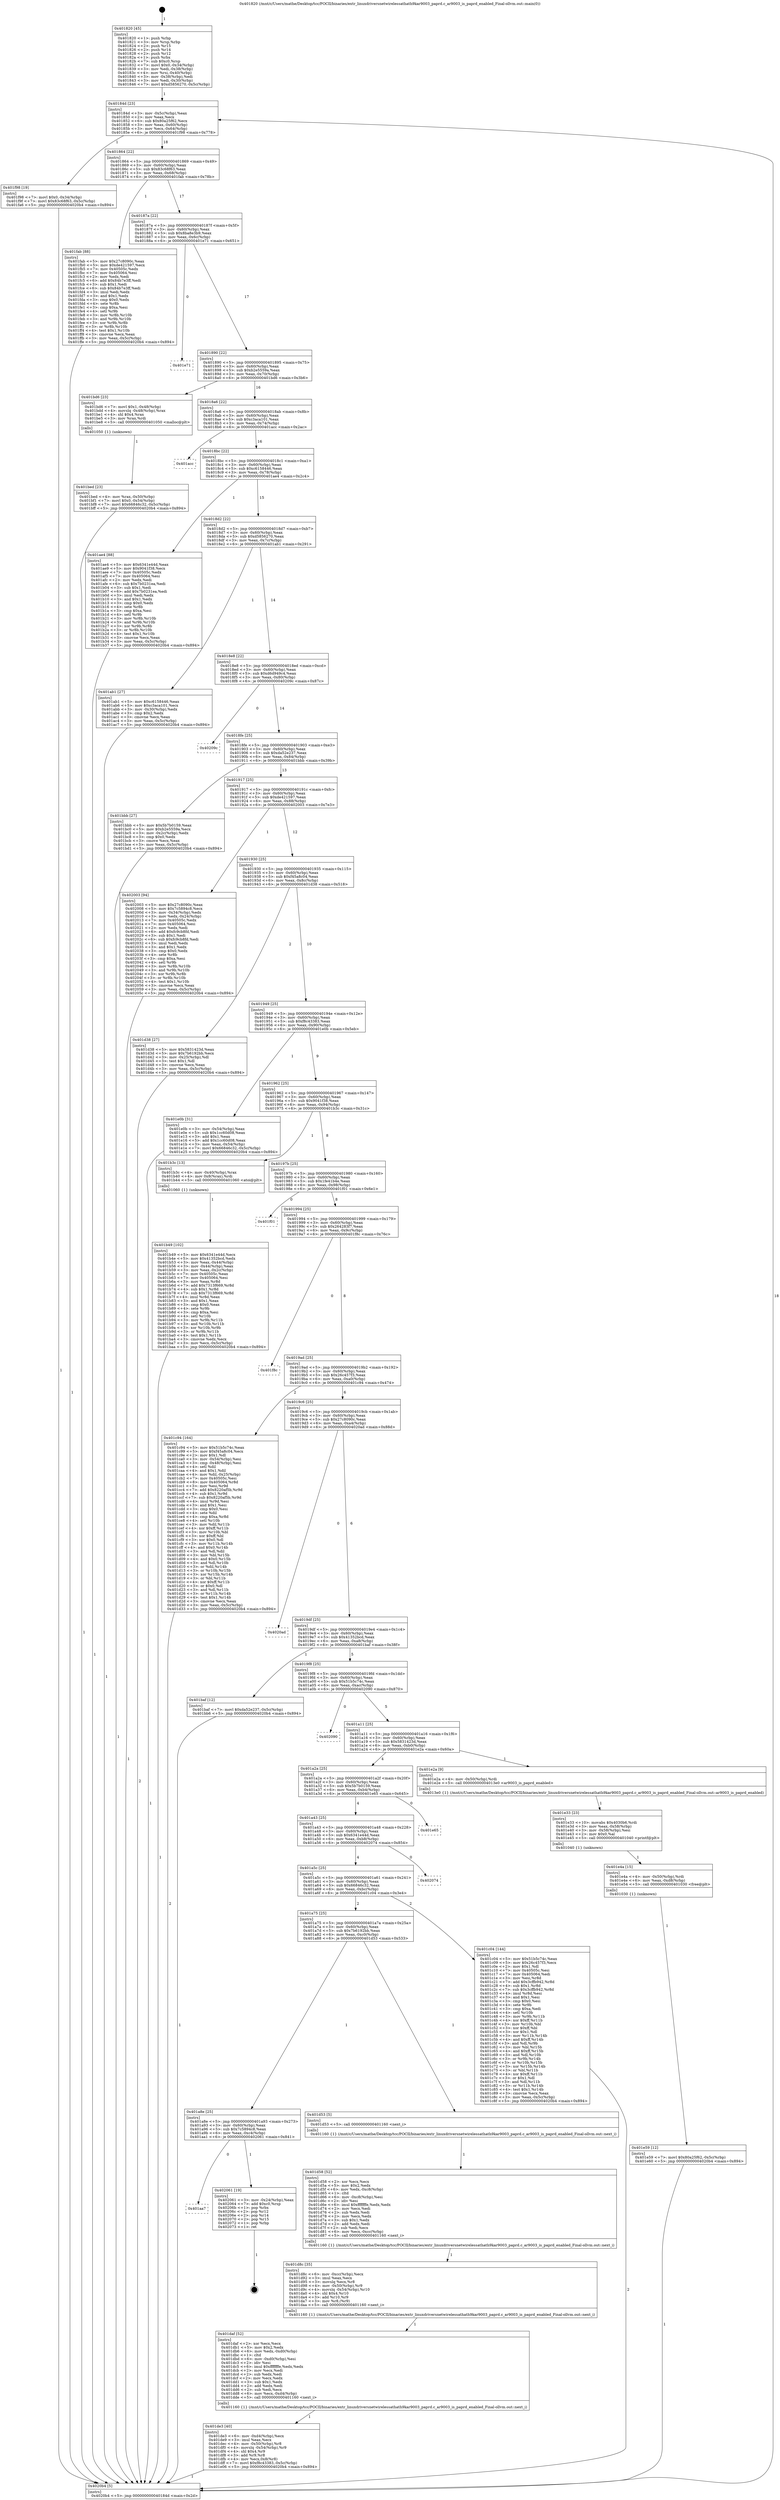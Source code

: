digraph "0x401820" {
  label = "0x401820 (/mnt/c/Users/mathe/Desktop/tcc/POCII/binaries/extr_linuxdriversnetwirelessathath9kar9003_paprd.c_ar9003_is_paprd_enabled_Final-ollvm.out::main(0))"
  labelloc = "t"
  node[shape=record]

  Entry [label="",width=0.3,height=0.3,shape=circle,fillcolor=black,style=filled]
  "0x40184d" [label="{
     0x40184d [23]\l
     | [instrs]\l
     &nbsp;&nbsp;0x40184d \<+3\>: mov -0x5c(%rbp),%eax\l
     &nbsp;&nbsp;0x401850 \<+2\>: mov %eax,%ecx\l
     &nbsp;&nbsp;0x401852 \<+6\>: sub $0x80a25f62,%ecx\l
     &nbsp;&nbsp;0x401858 \<+3\>: mov %eax,-0x60(%rbp)\l
     &nbsp;&nbsp;0x40185b \<+3\>: mov %ecx,-0x64(%rbp)\l
     &nbsp;&nbsp;0x40185e \<+6\>: je 0000000000401f98 \<main+0x778\>\l
  }"]
  "0x401f98" [label="{
     0x401f98 [19]\l
     | [instrs]\l
     &nbsp;&nbsp;0x401f98 \<+7\>: movl $0x0,-0x34(%rbp)\l
     &nbsp;&nbsp;0x401f9f \<+7\>: movl $0x83c68f63,-0x5c(%rbp)\l
     &nbsp;&nbsp;0x401fa6 \<+5\>: jmp 00000000004020b4 \<main+0x894\>\l
  }"]
  "0x401864" [label="{
     0x401864 [22]\l
     | [instrs]\l
     &nbsp;&nbsp;0x401864 \<+5\>: jmp 0000000000401869 \<main+0x49\>\l
     &nbsp;&nbsp;0x401869 \<+3\>: mov -0x60(%rbp),%eax\l
     &nbsp;&nbsp;0x40186c \<+5\>: sub $0x83c68f63,%eax\l
     &nbsp;&nbsp;0x401871 \<+3\>: mov %eax,-0x68(%rbp)\l
     &nbsp;&nbsp;0x401874 \<+6\>: je 0000000000401fab \<main+0x78b\>\l
  }"]
  Exit [label="",width=0.3,height=0.3,shape=circle,fillcolor=black,style=filled,peripheries=2]
  "0x401fab" [label="{
     0x401fab [88]\l
     | [instrs]\l
     &nbsp;&nbsp;0x401fab \<+5\>: mov $0x27c8090c,%eax\l
     &nbsp;&nbsp;0x401fb0 \<+5\>: mov $0xde421597,%ecx\l
     &nbsp;&nbsp;0x401fb5 \<+7\>: mov 0x40505c,%edx\l
     &nbsp;&nbsp;0x401fbc \<+7\>: mov 0x405064,%esi\l
     &nbsp;&nbsp;0x401fc3 \<+2\>: mov %edx,%edi\l
     &nbsp;&nbsp;0x401fc5 \<+6\>: add $0x84b7e3ff,%edi\l
     &nbsp;&nbsp;0x401fcb \<+3\>: sub $0x1,%edi\l
     &nbsp;&nbsp;0x401fce \<+6\>: sub $0x84b7e3ff,%edi\l
     &nbsp;&nbsp;0x401fd4 \<+3\>: imul %edi,%edx\l
     &nbsp;&nbsp;0x401fd7 \<+3\>: and $0x1,%edx\l
     &nbsp;&nbsp;0x401fda \<+3\>: cmp $0x0,%edx\l
     &nbsp;&nbsp;0x401fdd \<+4\>: sete %r8b\l
     &nbsp;&nbsp;0x401fe1 \<+3\>: cmp $0xa,%esi\l
     &nbsp;&nbsp;0x401fe4 \<+4\>: setl %r9b\l
     &nbsp;&nbsp;0x401fe8 \<+3\>: mov %r8b,%r10b\l
     &nbsp;&nbsp;0x401feb \<+3\>: and %r9b,%r10b\l
     &nbsp;&nbsp;0x401fee \<+3\>: xor %r9b,%r8b\l
     &nbsp;&nbsp;0x401ff1 \<+3\>: or %r8b,%r10b\l
     &nbsp;&nbsp;0x401ff4 \<+4\>: test $0x1,%r10b\l
     &nbsp;&nbsp;0x401ff8 \<+3\>: cmovne %ecx,%eax\l
     &nbsp;&nbsp;0x401ffb \<+3\>: mov %eax,-0x5c(%rbp)\l
     &nbsp;&nbsp;0x401ffe \<+5\>: jmp 00000000004020b4 \<main+0x894\>\l
  }"]
  "0x40187a" [label="{
     0x40187a [22]\l
     | [instrs]\l
     &nbsp;&nbsp;0x40187a \<+5\>: jmp 000000000040187f \<main+0x5f\>\l
     &nbsp;&nbsp;0x40187f \<+3\>: mov -0x60(%rbp),%eax\l
     &nbsp;&nbsp;0x401882 \<+5\>: sub $0x8ba8e3b9,%eax\l
     &nbsp;&nbsp;0x401887 \<+3\>: mov %eax,-0x6c(%rbp)\l
     &nbsp;&nbsp;0x40188a \<+6\>: je 0000000000401e71 \<main+0x651\>\l
  }"]
  "0x401aa7" [label="{
     0x401aa7\l
  }", style=dashed]
  "0x401e71" [label="{
     0x401e71\l
  }", style=dashed]
  "0x401890" [label="{
     0x401890 [22]\l
     | [instrs]\l
     &nbsp;&nbsp;0x401890 \<+5\>: jmp 0000000000401895 \<main+0x75\>\l
     &nbsp;&nbsp;0x401895 \<+3\>: mov -0x60(%rbp),%eax\l
     &nbsp;&nbsp;0x401898 \<+5\>: sub $0xb2e5559a,%eax\l
     &nbsp;&nbsp;0x40189d \<+3\>: mov %eax,-0x70(%rbp)\l
     &nbsp;&nbsp;0x4018a0 \<+6\>: je 0000000000401bd6 \<main+0x3b6\>\l
  }"]
  "0x402061" [label="{
     0x402061 [19]\l
     | [instrs]\l
     &nbsp;&nbsp;0x402061 \<+3\>: mov -0x24(%rbp),%eax\l
     &nbsp;&nbsp;0x402064 \<+7\>: add $0xc0,%rsp\l
     &nbsp;&nbsp;0x40206b \<+1\>: pop %rbx\l
     &nbsp;&nbsp;0x40206c \<+2\>: pop %r12\l
     &nbsp;&nbsp;0x40206e \<+2\>: pop %r14\l
     &nbsp;&nbsp;0x402070 \<+2\>: pop %r15\l
     &nbsp;&nbsp;0x402072 \<+1\>: pop %rbp\l
     &nbsp;&nbsp;0x402073 \<+1\>: ret\l
  }"]
  "0x401bd6" [label="{
     0x401bd6 [23]\l
     | [instrs]\l
     &nbsp;&nbsp;0x401bd6 \<+7\>: movl $0x1,-0x48(%rbp)\l
     &nbsp;&nbsp;0x401bdd \<+4\>: movslq -0x48(%rbp),%rax\l
     &nbsp;&nbsp;0x401be1 \<+4\>: shl $0x4,%rax\l
     &nbsp;&nbsp;0x401be5 \<+3\>: mov %rax,%rdi\l
     &nbsp;&nbsp;0x401be8 \<+5\>: call 0000000000401050 \<malloc@plt\>\l
     | [calls]\l
     &nbsp;&nbsp;0x401050 \{1\} (unknown)\l
  }"]
  "0x4018a6" [label="{
     0x4018a6 [22]\l
     | [instrs]\l
     &nbsp;&nbsp;0x4018a6 \<+5\>: jmp 00000000004018ab \<main+0x8b\>\l
     &nbsp;&nbsp;0x4018ab \<+3\>: mov -0x60(%rbp),%eax\l
     &nbsp;&nbsp;0x4018ae \<+5\>: sub $0xc3aca101,%eax\l
     &nbsp;&nbsp;0x4018b3 \<+3\>: mov %eax,-0x74(%rbp)\l
     &nbsp;&nbsp;0x4018b6 \<+6\>: je 0000000000401acc \<main+0x2ac\>\l
  }"]
  "0x401e59" [label="{
     0x401e59 [12]\l
     | [instrs]\l
     &nbsp;&nbsp;0x401e59 \<+7\>: movl $0x80a25f62,-0x5c(%rbp)\l
     &nbsp;&nbsp;0x401e60 \<+5\>: jmp 00000000004020b4 \<main+0x894\>\l
  }"]
  "0x401acc" [label="{
     0x401acc\l
  }", style=dashed]
  "0x4018bc" [label="{
     0x4018bc [22]\l
     | [instrs]\l
     &nbsp;&nbsp;0x4018bc \<+5\>: jmp 00000000004018c1 \<main+0xa1\>\l
     &nbsp;&nbsp;0x4018c1 \<+3\>: mov -0x60(%rbp),%eax\l
     &nbsp;&nbsp;0x4018c4 \<+5\>: sub $0xc6158446,%eax\l
     &nbsp;&nbsp;0x4018c9 \<+3\>: mov %eax,-0x78(%rbp)\l
     &nbsp;&nbsp;0x4018cc \<+6\>: je 0000000000401ae4 \<main+0x2c4\>\l
  }"]
  "0x401e4a" [label="{
     0x401e4a [15]\l
     | [instrs]\l
     &nbsp;&nbsp;0x401e4a \<+4\>: mov -0x50(%rbp),%rdi\l
     &nbsp;&nbsp;0x401e4e \<+6\>: mov %eax,-0xd8(%rbp)\l
     &nbsp;&nbsp;0x401e54 \<+5\>: call 0000000000401030 \<free@plt\>\l
     | [calls]\l
     &nbsp;&nbsp;0x401030 \{1\} (unknown)\l
  }"]
  "0x401ae4" [label="{
     0x401ae4 [88]\l
     | [instrs]\l
     &nbsp;&nbsp;0x401ae4 \<+5\>: mov $0x6341e44d,%eax\l
     &nbsp;&nbsp;0x401ae9 \<+5\>: mov $0x9041f38,%ecx\l
     &nbsp;&nbsp;0x401aee \<+7\>: mov 0x40505c,%edx\l
     &nbsp;&nbsp;0x401af5 \<+7\>: mov 0x405064,%esi\l
     &nbsp;&nbsp;0x401afc \<+2\>: mov %edx,%edi\l
     &nbsp;&nbsp;0x401afe \<+6\>: sub $0x7b0231ea,%edi\l
     &nbsp;&nbsp;0x401b04 \<+3\>: sub $0x1,%edi\l
     &nbsp;&nbsp;0x401b07 \<+6\>: add $0x7b0231ea,%edi\l
     &nbsp;&nbsp;0x401b0d \<+3\>: imul %edi,%edx\l
     &nbsp;&nbsp;0x401b10 \<+3\>: and $0x1,%edx\l
     &nbsp;&nbsp;0x401b13 \<+3\>: cmp $0x0,%edx\l
     &nbsp;&nbsp;0x401b16 \<+4\>: sete %r8b\l
     &nbsp;&nbsp;0x401b1a \<+3\>: cmp $0xa,%esi\l
     &nbsp;&nbsp;0x401b1d \<+4\>: setl %r9b\l
     &nbsp;&nbsp;0x401b21 \<+3\>: mov %r8b,%r10b\l
     &nbsp;&nbsp;0x401b24 \<+3\>: and %r9b,%r10b\l
     &nbsp;&nbsp;0x401b27 \<+3\>: xor %r9b,%r8b\l
     &nbsp;&nbsp;0x401b2a \<+3\>: or %r8b,%r10b\l
     &nbsp;&nbsp;0x401b2d \<+4\>: test $0x1,%r10b\l
     &nbsp;&nbsp;0x401b31 \<+3\>: cmovne %ecx,%eax\l
     &nbsp;&nbsp;0x401b34 \<+3\>: mov %eax,-0x5c(%rbp)\l
     &nbsp;&nbsp;0x401b37 \<+5\>: jmp 00000000004020b4 \<main+0x894\>\l
  }"]
  "0x4018d2" [label="{
     0x4018d2 [22]\l
     | [instrs]\l
     &nbsp;&nbsp;0x4018d2 \<+5\>: jmp 00000000004018d7 \<main+0xb7\>\l
     &nbsp;&nbsp;0x4018d7 \<+3\>: mov -0x60(%rbp),%eax\l
     &nbsp;&nbsp;0x4018da \<+5\>: sub $0xd5856270,%eax\l
     &nbsp;&nbsp;0x4018df \<+3\>: mov %eax,-0x7c(%rbp)\l
     &nbsp;&nbsp;0x4018e2 \<+6\>: je 0000000000401ab1 \<main+0x291\>\l
  }"]
  "0x401e33" [label="{
     0x401e33 [23]\l
     | [instrs]\l
     &nbsp;&nbsp;0x401e33 \<+10\>: movabs $0x4030b6,%rdi\l
     &nbsp;&nbsp;0x401e3d \<+3\>: mov %eax,-0x58(%rbp)\l
     &nbsp;&nbsp;0x401e40 \<+3\>: mov -0x58(%rbp),%esi\l
     &nbsp;&nbsp;0x401e43 \<+2\>: mov $0x0,%al\l
     &nbsp;&nbsp;0x401e45 \<+5\>: call 0000000000401040 \<printf@plt\>\l
     | [calls]\l
     &nbsp;&nbsp;0x401040 \{1\} (unknown)\l
  }"]
  "0x401ab1" [label="{
     0x401ab1 [27]\l
     | [instrs]\l
     &nbsp;&nbsp;0x401ab1 \<+5\>: mov $0xc6158446,%eax\l
     &nbsp;&nbsp;0x401ab6 \<+5\>: mov $0xc3aca101,%ecx\l
     &nbsp;&nbsp;0x401abb \<+3\>: mov -0x30(%rbp),%edx\l
     &nbsp;&nbsp;0x401abe \<+3\>: cmp $0x2,%edx\l
     &nbsp;&nbsp;0x401ac1 \<+3\>: cmovne %ecx,%eax\l
     &nbsp;&nbsp;0x401ac4 \<+3\>: mov %eax,-0x5c(%rbp)\l
     &nbsp;&nbsp;0x401ac7 \<+5\>: jmp 00000000004020b4 \<main+0x894\>\l
  }"]
  "0x4018e8" [label="{
     0x4018e8 [22]\l
     | [instrs]\l
     &nbsp;&nbsp;0x4018e8 \<+5\>: jmp 00000000004018ed \<main+0xcd\>\l
     &nbsp;&nbsp;0x4018ed \<+3\>: mov -0x60(%rbp),%eax\l
     &nbsp;&nbsp;0x4018f0 \<+5\>: sub $0xd6d949c4,%eax\l
     &nbsp;&nbsp;0x4018f5 \<+3\>: mov %eax,-0x80(%rbp)\l
     &nbsp;&nbsp;0x4018f8 \<+6\>: je 000000000040209c \<main+0x87c\>\l
  }"]
  "0x4020b4" [label="{
     0x4020b4 [5]\l
     | [instrs]\l
     &nbsp;&nbsp;0x4020b4 \<+5\>: jmp 000000000040184d \<main+0x2d\>\l
  }"]
  "0x401820" [label="{
     0x401820 [45]\l
     | [instrs]\l
     &nbsp;&nbsp;0x401820 \<+1\>: push %rbp\l
     &nbsp;&nbsp;0x401821 \<+3\>: mov %rsp,%rbp\l
     &nbsp;&nbsp;0x401824 \<+2\>: push %r15\l
     &nbsp;&nbsp;0x401826 \<+2\>: push %r14\l
     &nbsp;&nbsp;0x401828 \<+2\>: push %r12\l
     &nbsp;&nbsp;0x40182a \<+1\>: push %rbx\l
     &nbsp;&nbsp;0x40182b \<+7\>: sub $0xc0,%rsp\l
     &nbsp;&nbsp;0x401832 \<+7\>: movl $0x0,-0x34(%rbp)\l
     &nbsp;&nbsp;0x401839 \<+3\>: mov %edi,-0x38(%rbp)\l
     &nbsp;&nbsp;0x40183c \<+4\>: mov %rsi,-0x40(%rbp)\l
     &nbsp;&nbsp;0x401840 \<+3\>: mov -0x38(%rbp),%edi\l
     &nbsp;&nbsp;0x401843 \<+3\>: mov %edi,-0x30(%rbp)\l
     &nbsp;&nbsp;0x401846 \<+7\>: movl $0xd5856270,-0x5c(%rbp)\l
  }"]
  "0x401de3" [label="{
     0x401de3 [40]\l
     | [instrs]\l
     &nbsp;&nbsp;0x401de3 \<+6\>: mov -0xd4(%rbp),%ecx\l
     &nbsp;&nbsp;0x401de9 \<+3\>: imul %eax,%ecx\l
     &nbsp;&nbsp;0x401dec \<+4\>: mov -0x50(%rbp),%r8\l
     &nbsp;&nbsp;0x401df0 \<+4\>: movslq -0x54(%rbp),%r9\l
     &nbsp;&nbsp;0x401df4 \<+4\>: shl $0x4,%r9\l
     &nbsp;&nbsp;0x401df8 \<+3\>: add %r9,%r8\l
     &nbsp;&nbsp;0x401dfb \<+4\>: mov %ecx,0x8(%r8)\l
     &nbsp;&nbsp;0x401dff \<+7\>: movl $0xf8c43383,-0x5c(%rbp)\l
     &nbsp;&nbsp;0x401e06 \<+5\>: jmp 00000000004020b4 \<main+0x894\>\l
  }"]
  "0x40209c" [label="{
     0x40209c\l
  }", style=dashed]
  "0x4018fe" [label="{
     0x4018fe [25]\l
     | [instrs]\l
     &nbsp;&nbsp;0x4018fe \<+5\>: jmp 0000000000401903 \<main+0xe3\>\l
     &nbsp;&nbsp;0x401903 \<+3\>: mov -0x60(%rbp),%eax\l
     &nbsp;&nbsp;0x401906 \<+5\>: sub $0xda52e237,%eax\l
     &nbsp;&nbsp;0x40190b \<+6\>: mov %eax,-0x84(%rbp)\l
     &nbsp;&nbsp;0x401911 \<+6\>: je 0000000000401bbb \<main+0x39b\>\l
  }"]
  "0x401daf" [label="{
     0x401daf [52]\l
     | [instrs]\l
     &nbsp;&nbsp;0x401daf \<+2\>: xor %ecx,%ecx\l
     &nbsp;&nbsp;0x401db1 \<+5\>: mov $0x2,%edx\l
     &nbsp;&nbsp;0x401db6 \<+6\>: mov %edx,-0xd0(%rbp)\l
     &nbsp;&nbsp;0x401dbc \<+1\>: cltd\l
     &nbsp;&nbsp;0x401dbd \<+6\>: mov -0xd0(%rbp),%esi\l
     &nbsp;&nbsp;0x401dc3 \<+2\>: idiv %esi\l
     &nbsp;&nbsp;0x401dc5 \<+6\>: imul $0xfffffffe,%edx,%edx\l
     &nbsp;&nbsp;0x401dcb \<+2\>: mov %ecx,%edi\l
     &nbsp;&nbsp;0x401dcd \<+2\>: sub %edx,%edi\l
     &nbsp;&nbsp;0x401dcf \<+2\>: mov %ecx,%edx\l
     &nbsp;&nbsp;0x401dd1 \<+3\>: sub $0x1,%edx\l
     &nbsp;&nbsp;0x401dd4 \<+2\>: add %edx,%edi\l
     &nbsp;&nbsp;0x401dd6 \<+2\>: sub %edi,%ecx\l
     &nbsp;&nbsp;0x401dd8 \<+6\>: mov %ecx,-0xd4(%rbp)\l
     &nbsp;&nbsp;0x401dde \<+5\>: call 0000000000401160 \<next_i\>\l
     | [calls]\l
     &nbsp;&nbsp;0x401160 \{1\} (/mnt/c/Users/mathe/Desktop/tcc/POCII/binaries/extr_linuxdriversnetwirelessathath9kar9003_paprd.c_ar9003_is_paprd_enabled_Final-ollvm.out::next_i)\l
  }"]
  "0x401bbb" [label="{
     0x401bbb [27]\l
     | [instrs]\l
     &nbsp;&nbsp;0x401bbb \<+5\>: mov $0x5b7b0159,%eax\l
     &nbsp;&nbsp;0x401bc0 \<+5\>: mov $0xb2e5559a,%ecx\l
     &nbsp;&nbsp;0x401bc5 \<+3\>: mov -0x2c(%rbp),%edx\l
     &nbsp;&nbsp;0x401bc8 \<+3\>: cmp $0x0,%edx\l
     &nbsp;&nbsp;0x401bcb \<+3\>: cmove %ecx,%eax\l
     &nbsp;&nbsp;0x401bce \<+3\>: mov %eax,-0x5c(%rbp)\l
     &nbsp;&nbsp;0x401bd1 \<+5\>: jmp 00000000004020b4 \<main+0x894\>\l
  }"]
  "0x401917" [label="{
     0x401917 [25]\l
     | [instrs]\l
     &nbsp;&nbsp;0x401917 \<+5\>: jmp 000000000040191c \<main+0xfc\>\l
     &nbsp;&nbsp;0x40191c \<+3\>: mov -0x60(%rbp),%eax\l
     &nbsp;&nbsp;0x40191f \<+5\>: sub $0xde421597,%eax\l
     &nbsp;&nbsp;0x401924 \<+6\>: mov %eax,-0x88(%rbp)\l
     &nbsp;&nbsp;0x40192a \<+6\>: je 0000000000402003 \<main+0x7e3\>\l
  }"]
  "0x401d8c" [label="{
     0x401d8c [35]\l
     | [instrs]\l
     &nbsp;&nbsp;0x401d8c \<+6\>: mov -0xcc(%rbp),%ecx\l
     &nbsp;&nbsp;0x401d92 \<+3\>: imul %eax,%ecx\l
     &nbsp;&nbsp;0x401d95 \<+3\>: movslq %ecx,%r8\l
     &nbsp;&nbsp;0x401d98 \<+4\>: mov -0x50(%rbp),%r9\l
     &nbsp;&nbsp;0x401d9c \<+4\>: movslq -0x54(%rbp),%r10\l
     &nbsp;&nbsp;0x401da0 \<+4\>: shl $0x4,%r10\l
     &nbsp;&nbsp;0x401da4 \<+3\>: add %r10,%r9\l
     &nbsp;&nbsp;0x401da7 \<+3\>: mov %r8,(%r9)\l
     &nbsp;&nbsp;0x401daa \<+5\>: call 0000000000401160 \<next_i\>\l
     | [calls]\l
     &nbsp;&nbsp;0x401160 \{1\} (/mnt/c/Users/mathe/Desktop/tcc/POCII/binaries/extr_linuxdriversnetwirelessathath9kar9003_paprd.c_ar9003_is_paprd_enabled_Final-ollvm.out::next_i)\l
  }"]
  "0x402003" [label="{
     0x402003 [94]\l
     | [instrs]\l
     &nbsp;&nbsp;0x402003 \<+5\>: mov $0x27c8090c,%eax\l
     &nbsp;&nbsp;0x402008 \<+5\>: mov $0x7c5894c8,%ecx\l
     &nbsp;&nbsp;0x40200d \<+3\>: mov -0x34(%rbp),%edx\l
     &nbsp;&nbsp;0x402010 \<+3\>: mov %edx,-0x24(%rbp)\l
     &nbsp;&nbsp;0x402013 \<+7\>: mov 0x40505c,%edx\l
     &nbsp;&nbsp;0x40201a \<+7\>: mov 0x405064,%esi\l
     &nbsp;&nbsp;0x402021 \<+2\>: mov %edx,%edi\l
     &nbsp;&nbsp;0x402023 \<+6\>: add $0xfc9cb8fd,%edi\l
     &nbsp;&nbsp;0x402029 \<+3\>: sub $0x1,%edi\l
     &nbsp;&nbsp;0x40202c \<+6\>: sub $0xfc9cb8fd,%edi\l
     &nbsp;&nbsp;0x402032 \<+3\>: imul %edi,%edx\l
     &nbsp;&nbsp;0x402035 \<+3\>: and $0x1,%edx\l
     &nbsp;&nbsp;0x402038 \<+3\>: cmp $0x0,%edx\l
     &nbsp;&nbsp;0x40203b \<+4\>: sete %r8b\l
     &nbsp;&nbsp;0x40203f \<+3\>: cmp $0xa,%esi\l
     &nbsp;&nbsp;0x402042 \<+4\>: setl %r9b\l
     &nbsp;&nbsp;0x402046 \<+3\>: mov %r8b,%r10b\l
     &nbsp;&nbsp;0x402049 \<+3\>: and %r9b,%r10b\l
     &nbsp;&nbsp;0x40204c \<+3\>: xor %r9b,%r8b\l
     &nbsp;&nbsp;0x40204f \<+3\>: or %r8b,%r10b\l
     &nbsp;&nbsp;0x402052 \<+4\>: test $0x1,%r10b\l
     &nbsp;&nbsp;0x402056 \<+3\>: cmovne %ecx,%eax\l
     &nbsp;&nbsp;0x402059 \<+3\>: mov %eax,-0x5c(%rbp)\l
     &nbsp;&nbsp;0x40205c \<+5\>: jmp 00000000004020b4 \<main+0x894\>\l
  }"]
  "0x401930" [label="{
     0x401930 [25]\l
     | [instrs]\l
     &nbsp;&nbsp;0x401930 \<+5\>: jmp 0000000000401935 \<main+0x115\>\l
     &nbsp;&nbsp;0x401935 \<+3\>: mov -0x60(%rbp),%eax\l
     &nbsp;&nbsp;0x401938 \<+5\>: sub $0xf45a8c04,%eax\l
     &nbsp;&nbsp;0x40193d \<+6\>: mov %eax,-0x8c(%rbp)\l
     &nbsp;&nbsp;0x401943 \<+6\>: je 0000000000401d38 \<main+0x518\>\l
  }"]
  "0x401d58" [label="{
     0x401d58 [52]\l
     | [instrs]\l
     &nbsp;&nbsp;0x401d58 \<+2\>: xor %ecx,%ecx\l
     &nbsp;&nbsp;0x401d5a \<+5\>: mov $0x2,%edx\l
     &nbsp;&nbsp;0x401d5f \<+6\>: mov %edx,-0xc8(%rbp)\l
     &nbsp;&nbsp;0x401d65 \<+1\>: cltd\l
     &nbsp;&nbsp;0x401d66 \<+6\>: mov -0xc8(%rbp),%esi\l
     &nbsp;&nbsp;0x401d6c \<+2\>: idiv %esi\l
     &nbsp;&nbsp;0x401d6e \<+6\>: imul $0xfffffffe,%edx,%edx\l
     &nbsp;&nbsp;0x401d74 \<+2\>: mov %ecx,%edi\l
     &nbsp;&nbsp;0x401d76 \<+2\>: sub %edx,%edi\l
     &nbsp;&nbsp;0x401d78 \<+2\>: mov %ecx,%edx\l
     &nbsp;&nbsp;0x401d7a \<+3\>: sub $0x1,%edx\l
     &nbsp;&nbsp;0x401d7d \<+2\>: add %edx,%edi\l
     &nbsp;&nbsp;0x401d7f \<+2\>: sub %edi,%ecx\l
     &nbsp;&nbsp;0x401d81 \<+6\>: mov %ecx,-0xcc(%rbp)\l
     &nbsp;&nbsp;0x401d87 \<+5\>: call 0000000000401160 \<next_i\>\l
     | [calls]\l
     &nbsp;&nbsp;0x401160 \{1\} (/mnt/c/Users/mathe/Desktop/tcc/POCII/binaries/extr_linuxdriversnetwirelessathath9kar9003_paprd.c_ar9003_is_paprd_enabled_Final-ollvm.out::next_i)\l
  }"]
  "0x401d38" [label="{
     0x401d38 [27]\l
     | [instrs]\l
     &nbsp;&nbsp;0x401d38 \<+5\>: mov $0x5831423d,%eax\l
     &nbsp;&nbsp;0x401d3d \<+5\>: mov $0x7b6192bb,%ecx\l
     &nbsp;&nbsp;0x401d42 \<+3\>: mov -0x25(%rbp),%dl\l
     &nbsp;&nbsp;0x401d45 \<+3\>: test $0x1,%dl\l
     &nbsp;&nbsp;0x401d48 \<+3\>: cmovne %ecx,%eax\l
     &nbsp;&nbsp;0x401d4b \<+3\>: mov %eax,-0x5c(%rbp)\l
     &nbsp;&nbsp;0x401d4e \<+5\>: jmp 00000000004020b4 \<main+0x894\>\l
  }"]
  "0x401949" [label="{
     0x401949 [25]\l
     | [instrs]\l
     &nbsp;&nbsp;0x401949 \<+5\>: jmp 000000000040194e \<main+0x12e\>\l
     &nbsp;&nbsp;0x40194e \<+3\>: mov -0x60(%rbp),%eax\l
     &nbsp;&nbsp;0x401951 \<+5\>: sub $0xf8c43383,%eax\l
     &nbsp;&nbsp;0x401956 \<+6\>: mov %eax,-0x90(%rbp)\l
     &nbsp;&nbsp;0x40195c \<+6\>: je 0000000000401e0b \<main+0x5eb\>\l
  }"]
  "0x401a8e" [label="{
     0x401a8e [25]\l
     | [instrs]\l
     &nbsp;&nbsp;0x401a8e \<+5\>: jmp 0000000000401a93 \<main+0x273\>\l
     &nbsp;&nbsp;0x401a93 \<+3\>: mov -0x60(%rbp),%eax\l
     &nbsp;&nbsp;0x401a96 \<+5\>: sub $0x7c5894c8,%eax\l
     &nbsp;&nbsp;0x401a9b \<+6\>: mov %eax,-0xc4(%rbp)\l
     &nbsp;&nbsp;0x401aa1 \<+6\>: je 0000000000402061 \<main+0x841\>\l
  }"]
  "0x401e0b" [label="{
     0x401e0b [31]\l
     | [instrs]\l
     &nbsp;&nbsp;0x401e0b \<+3\>: mov -0x54(%rbp),%eax\l
     &nbsp;&nbsp;0x401e0e \<+5\>: sub $0x1cc60d08,%eax\l
     &nbsp;&nbsp;0x401e13 \<+3\>: add $0x1,%eax\l
     &nbsp;&nbsp;0x401e16 \<+5\>: add $0x1cc60d08,%eax\l
     &nbsp;&nbsp;0x401e1b \<+3\>: mov %eax,-0x54(%rbp)\l
     &nbsp;&nbsp;0x401e1e \<+7\>: movl $0x66846c32,-0x5c(%rbp)\l
     &nbsp;&nbsp;0x401e25 \<+5\>: jmp 00000000004020b4 \<main+0x894\>\l
  }"]
  "0x401962" [label="{
     0x401962 [25]\l
     | [instrs]\l
     &nbsp;&nbsp;0x401962 \<+5\>: jmp 0000000000401967 \<main+0x147\>\l
     &nbsp;&nbsp;0x401967 \<+3\>: mov -0x60(%rbp),%eax\l
     &nbsp;&nbsp;0x40196a \<+5\>: sub $0x9041f38,%eax\l
     &nbsp;&nbsp;0x40196f \<+6\>: mov %eax,-0x94(%rbp)\l
     &nbsp;&nbsp;0x401975 \<+6\>: je 0000000000401b3c \<main+0x31c\>\l
  }"]
  "0x401d53" [label="{
     0x401d53 [5]\l
     | [instrs]\l
     &nbsp;&nbsp;0x401d53 \<+5\>: call 0000000000401160 \<next_i\>\l
     | [calls]\l
     &nbsp;&nbsp;0x401160 \{1\} (/mnt/c/Users/mathe/Desktop/tcc/POCII/binaries/extr_linuxdriversnetwirelessathath9kar9003_paprd.c_ar9003_is_paprd_enabled_Final-ollvm.out::next_i)\l
  }"]
  "0x401b3c" [label="{
     0x401b3c [13]\l
     | [instrs]\l
     &nbsp;&nbsp;0x401b3c \<+4\>: mov -0x40(%rbp),%rax\l
     &nbsp;&nbsp;0x401b40 \<+4\>: mov 0x8(%rax),%rdi\l
     &nbsp;&nbsp;0x401b44 \<+5\>: call 0000000000401060 \<atoi@plt\>\l
     | [calls]\l
     &nbsp;&nbsp;0x401060 \{1\} (unknown)\l
  }"]
  "0x40197b" [label="{
     0x40197b [25]\l
     | [instrs]\l
     &nbsp;&nbsp;0x40197b \<+5\>: jmp 0000000000401980 \<main+0x160\>\l
     &nbsp;&nbsp;0x401980 \<+3\>: mov -0x60(%rbp),%eax\l
     &nbsp;&nbsp;0x401983 \<+5\>: sub $0x1fe41b4e,%eax\l
     &nbsp;&nbsp;0x401988 \<+6\>: mov %eax,-0x98(%rbp)\l
     &nbsp;&nbsp;0x40198e \<+6\>: je 0000000000401f01 \<main+0x6e1\>\l
  }"]
  "0x401b49" [label="{
     0x401b49 [102]\l
     | [instrs]\l
     &nbsp;&nbsp;0x401b49 \<+5\>: mov $0x6341e44d,%ecx\l
     &nbsp;&nbsp;0x401b4e \<+5\>: mov $0x41352bcd,%edx\l
     &nbsp;&nbsp;0x401b53 \<+3\>: mov %eax,-0x44(%rbp)\l
     &nbsp;&nbsp;0x401b56 \<+3\>: mov -0x44(%rbp),%eax\l
     &nbsp;&nbsp;0x401b59 \<+3\>: mov %eax,-0x2c(%rbp)\l
     &nbsp;&nbsp;0x401b5c \<+7\>: mov 0x40505c,%eax\l
     &nbsp;&nbsp;0x401b63 \<+7\>: mov 0x405064,%esi\l
     &nbsp;&nbsp;0x401b6a \<+3\>: mov %eax,%r8d\l
     &nbsp;&nbsp;0x401b6d \<+7\>: add $0x7313f669,%r8d\l
     &nbsp;&nbsp;0x401b74 \<+4\>: sub $0x1,%r8d\l
     &nbsp;&nbsp;0x401b78 \<+7\>: sub $0x7313f669,%r8d\l
     &nbsp;&nbsp;0x401b7f \<+4\>: imul %r8d,%eax\l
     &nbsp;&nbsp;0x401b83 \<+3\>: and $0x1,%eax\l
     &nbsp;&nbsp;0x401b86 \<+3\>: cmp $0x0,%eax\l
     &nbsp;&nbsp;0x401b89 \<+4\>: sete %r9b\l
     &nbsp;&nbsp;0x401b8d \<+3\>: cmp $0xa,%esi\l
     &nbsp;&nbsp;0x401b90 \<+4\>: setl %r10b\l
     &nbsp;&nbsp;0x401b94 \<+3\>: mov %r9b,%r11b\l
     &nbsp;&nbsp;0x401b97 \<+3\>: and %r10b,%r11b\l
     &nbsp;&nbsp;0x401b9a \<+3\>: xor %r10b,%r9b\l
     &nbsp;&nbsp;0x401b9d \<+3\>: or %r9b,%r11b\l
     &nbsp;&nbsp;0x401ba0 \<+4\>: test $0x1,%r11b\l
     &nbsp;&nbsp;0x401ba4 \<+3\>: cmovne %edx,%ecx\l
     &nbsp;&nbsp;0x401ba7 \<+3\>: mov %ecx,-0x5c(%rbp)\l
     &nbsp;&nbsp;0x401baa \<+5\>: jmp 00000000004020b4 \<main+0x894\>\l
  }"]
  "0x401a75" [label="{
     0x401a75 [25]\l
     | [instrs]\l
     &nbsp;&nbsp;0x401a75 \<+5\>: jmp 0000000000401a7a \<main+0x25a\>\l
     &nbsp;&nbsp;0x401a7a \<+3\>: mov -0x60(%rbp),%eax\l
     &nbsp;&nbsp;0x401a7d \<+5\>: sub $0x7b6192bb,%eax\l
     &nbsp;&nbsp;0x401a82 \<+6\>: mov %eax,-0xc0(%rbp)\l
     &nbsp;&nbsp;0x401a88 \<+6\>: je 0000000000401d53 \<main+0x533\>\l
  }"]
  "0x401f01" [label="{
     0x401f01\l
  }", style=dashed]
  "0x401994" [label="{
     0x401994 [25]\l
     | [instrs]\l
     &nbsp;&nbsp;0x401994 \<+5\>: jmp 0000000000401999 \<main+0x179\>\l
     &nbsp;&nbsp;0x401999 \<+3\>: mov -0x60(%rbp),%eax\l
     &nbsp;&nbsp;0x40199c \<+5\>: sub $0x264283f7,%eax\l
     &nbsp;&nbsp;0x4019a1 \<+6\>: mov %eax,-0x9c(%rbp)\l
     &nbsp;&nbsp;0x4019a7 \<+6\>: je 0000000000401f8c \<main+0x76c\>\l
  }"]
  "0x401c04" [label="{
     0x401c04 [144]\l
     | [instrs]\l
     &nbsp;&nbsp;0x401c04 \<+5\>: mov $0x51b5c74c,%eax\l
     &nbsp;&nbsp;0x401c09 \<+5\>: mov $0x26c457f3,%ecx\l
     &nbsp;&nbsp;0x401c0e \<+2\>: mov $0x1,%dl\l
     &nbsp;&nbsp;0x401c10 \<+7\>: mov 0x40505c,%esi\l
     &nbsp;&nbsp;0x401c17 \<+7\>: mov 0x405064,%edi\l
     &nbsp;&nbsp;0x401c1e \<+3\>: mov %esi,%r8d\l
     &nbsp;&nbsp;0x401c21 \<+7\>: add $0x3cffb942,%r8d\l
     &nbsp;&nbsp;0x401c28 \<+4\>: sub $0x1,%r8d\l
     &nbsp;&nbsp;0x401c2c \<+7\>: sub $0x3cffb942,%r8d\l
     &nbsp;&nbsp;0x401c33 \<+4\>: imul %r8d,%esi\l
     &nbsp;&nbsp;0x401c37 \<+3\>: and $0x1,%esi\l
     &nbsp;&nbsp;0x401c3a \<+3\>: cmp $0x0,%esi\l
     &nbsp;&nbsp;0x401c3d \<+4\>: sete %r9b\l
     &nbsp;&nbsp;0x401c41 \<+3\>: cmp $0xa,%edi\l
     &nbsp;&nbsp;0x401c44 \<+4\>: setl %r10b\l
     &nbsp;&nbsp;0x401c48 \<+3\>: mov %r9b,%r11b\l
     &nbsp;&nbsp;0x401c4b \<+4\>: xor $0xff,%r11b\l
     &nbsp;&nbsp;0x401c4f \<+3\>: mov %r10b,%bl\l
     &nbsp;&nbsp;0x401c52 \<+3\>: xor $0xff,%bl\l
     &nbsp;&nbsp;0x401c55 \<+3\>: xor $0x1,%dl\l
     &nbsp;&nbsp;0x401c58 \<+3\>: mov %r11b,%r14b\l
     &nbsp;&nbsp;0x401c5b \<+4\>: and $0xff,%r14b\l
     &nbsp;&nbsp;0x401c5f \<+3\>: and %dl,%r9b\l
     &nbsp;&nbsp;0x401c62 \<+3\>: mov %bl,%r15b\l
     &nbsp;&nbsp;0x401c65 \<+4\>: and $0xff,%r15b\l
     &nbsp;&nbsp;0x401c69 \<+3\>: and %dl,%r10b\l
     &nbsp;&nbsp;0x401c6c \<+3\>: or %r9b,%r14b\l
     &nbsp;&nbsp;0x401c6f \<+3\>: or %r10b,%r15b\l
     &nbsp;&nbsp;0x401c72 \<+3\>: xor %r15b,%r14b\l
     &nbsp;&nbsp;0x401c75 \<+3\>: or %bl,%r11b\l
     &nbsp;&nbsp;0x401c78 \<+4\>: xor $0xff,%r11b\l
     &nbsp;&nbsp;0x401c7c \<+3\>: or $0x1,%dl\l
     &nbsp;&nbsp;0x401c7f \<+3\>: and %dl,%r11b\l
     &nbsp;&nbsp;0x401c82 \<+3\>: or %r11b,%r14b\l
     &nbsp;&nbsp;0x401c85 \<+4\>: test $0x1,%r14b\l
     &nbsp;&nbsp;0x401c89 \<+3\>: cmovne %ecx,%eax\l
     &nbsp;&nbsp;0x401c8c \<+3\>: mov %eax,-0x5c(%rbp)\l
     &nbsp;&nbsp;0x401c8f \<+5\>: jmp 00000000004020b4 \<main+0x894\>\l
  }"]
  "0x401f8c" [label="{
     0x401f8c\l
  }", style=dashed]
  "0x4019ad" [label="{
     0x4019ad [25]\l
     | [instrs]\l
     &nbsp;&nbsp;0x4019ad \<+5\>: jmp 00000000004019b2 \<main+0x192\>\l
     &nbsp;&nbsp;0x4019b2 \<+3\>: mov -0x60(%rbp),%eax\l
     &nbsp;&nbsp;0x4019b5 \<+5\>: sub $0x26c457f3,%eax\l
     &nbsp;&nbsp;0x4019ba \<+6\>: mov %eax,-0xa0(%rbp)\l
     &nbsp;&nbsp;0x4019c0 \<+6\>: je 0000000000401c94 \<main+0x474\>\l
  }"]
  "0x401a5c" [label="{
     0x401a5c [25]\l
     | [instrs]\l
     &nbsp;&nbsp;0x401a5c \<+5\>: jmp 0000000000401a61 \<main+0x241\>\l
     &nbsp;&nbsp;0x401a61 \<+3\>: mov -0x60(%rbp),%eax\l
     &nbsp;&nbsp;0x401a64 \<+5\>: sub $0x66846c32,%eax\l
     &nbsp;&nbsp;0x401a69 \<+6\>: mov %eax,-0xbc(%rbp)\l
     &nbsp;&nbsp;0x401a6f \<+6\>: je 0000000000401c04 \<main+0x3e4\>\l
  }"]
  "0x401c94" [label="{
     0x401c94 [164]\l
     | [instrs]\l
     &nbsp;&nbsp;0x401c94 \<+5\>: mov $0x51b5c74c,%eax\l
     &nbsp;&nbsp;0x401c99 \<+5\>: mov $0xf45a8c04,%ecx\l
     &nbsp;&nbsp;0x401c9e \<+2\>: mov $0x1,%dl\l
     &nbsp;&nbsp;0x401ca0 \<+3\>: mov -0x54(%rbp),%esi\l
     &nbsp;&nbsp;0x401ca3 \<+3\>: cmp -0x48(%rbp),%esi\l
     &nbsp;&nbsp;0x401ca6 \<+4\>: setl %dil\l
     &nbsp;&nbsp;0x401caa \<+4\>: and $0x1,%dil\l
     &nbsp;&nbsp;0x401cae \<+4\>: mov %dil,-0x25(%rbp)\l
     &nbsp;&nbsp;0x401cb2 \<+7\>: mov 0x40505c,%esi\l
     &nbsp;&nbsp;0x401cb9 \<+8\>: mov 0x405064,%r8d\l
     &nbsp;&nbsp;0x401cc1 \<+3\>: mov %esi,%r9d\l
     &nbsp;&nbsp;0x401cc4 \<+7\>: add $0x8220af5b,%r9d\l
     &nbsp;&nbsp;0x401ccb \<+4\>: sub $0x1,%r9d\l
     &nbsp;&nbsp;0x401ccf \<+7\>: sub $0x8220af5b,%r9d\l
     &nbsp;&nbsp;0x401cd6 \<+4\>: imul %r9d,%esi\l
     &nbsp;&nbsp;0x401cda \<+3\>: and $0x1,%esi\l
     &nbsp;&nbsp;0x401cdd \<+3\>: cmp $0x0,%esi\l
     &nbsp;&nbsp;0x401ce0 \<+4\>: sete %dil\l
     &nbsp;&nbsp;0x401ce4 \<+4\>: cmp $0xa,%r8d\l
     &nbsp;&nbsp;0x401ce8 \<+4\>: setl %r10b\l
     &nbsp;&nbsp;0x401cec \<+3\>: mov %dil,%r11b\l
     &nbsp;&nbsp;0x401cef \<+4\>: xor $0xff,%r11b\l
     &nbsp;&nbsp;0x401cf3 \<+3\>: mov %r10b,%bl\l
     &nbsp;&nbsp;0x401cf6 \<+3\>: xor $0xff,%bl\l
     &nbsp;&nbsp;0x401cf9 \<+3\>: xor $0x0,%dl\l
     &nbsp;&nbsp;0x401cfc \<+3\>: mov %r11b,%r14b\l
     &nbsp;&nbsp;0x401cff \<+4\>: and $0x0,%r14b\l
     &nbsp;&nbsp;0x401d03 \<+3\>: and %dl,%dil\l
     &nbsp;&nbsp;0x401d06 \<+3\>: mov %bl,%r15b\l
     &nbsp;&nbsp;0x401d09 \<+4\>: and $0x0,%r15b\l
     &nbsp;&nbsp;0x401d0d \<+3\>: and %dl,%r10b\l
     &nbsp;&nbsp;0x401d10 \<+3\>: or %dil,%r14b\l
     &nbsp;&nbsp;0x401d13 \<+3\>: or %r10b,%r15b\l
     &nbsp;&nbsp;0x401d16 \<+3\>: xor %r15b,%r14b\l
     &nbsp;&nbsp;0x401d19 \<+3\>: or %bl,%r11b\l
     &nbsp;&nbsp;0x401d1c \<+4\>: xor $0xff,%r11b\l
     &nbsp;&nbsp;0x401d20 \<+3\>: or $0x0,%dl\l
     &nbsp;&nbsp;0x401d23 \<+3\>: and %dl,%r11b\l
     &nbsp;&nbsp;0x401d26 \<+3\>: or %r11b,%r14b\l
     &nbsp;&nbsp;0x401d29 \<+4\>: test $0x1,%r14b\l
     &nbsp;&nbsp;0x401d2d \<+3\>: cmovne %ecx,%eax\l
     &nbsp;&nbsp;0x401d30 \<+3\>: mov %eax,-0x5c(%rbp)\l
     &nbsp;&nbsp;0x401d33 \<+5\>: jmp 00000000004020b4 \<main+0x894\>\l
  }"]
  "0x4019c6" [label="{
     0x4019c6 [25]\l
     | [instrs]\l
     &nbsp;&nbsp;0x4019c6 \<+5\>: jmp 00000000004019cb \<main+0x1ab\>\l
     &nbsp;&nbsp;0x4019cb \<+3\>: mov -0x60(%rbp),%eax\l
     &nbsp;&nbsp;0x4019ce \<+5\>: sub $0x27c8090c,%eax\l
     &nbsp;&nbsp;0x4019d3 \<+6\>: mov %eax,-0xa4(%rbp)\l
     &nbsp;&nbsp;0x4019d9 \<+6\>: je 00000000004020ad \<main+0x88d\>\l
  }"]
  "0x402074" [label="{
     0x402074\l
  }", style=dashed]
  "0x4020ad" [label="{
     0x4020ad\l
  }", style=dashed]
  "0x4019df" [label="{
     0x4019df [25]\l
     | [instrs]\l
     &nbsp;&nbsp;0x4019df \<+5\>: jmp 00000000004019e4 \<main+0x1c4\>\l
     &nbsp;&nbsp;0x4019e4 \<+3\>: mov -0x60(%rbp),%eax\l
     &nbsp;&nbsp;0x4019e7 \<+5\>: sub $0x41352bcd,%eax\l
     &nbsp;&nbsp;0x4019ec \<+6\>: mov %eax,-0xa8(%rbp)\l
     &nbsp;&nbsp;0x4019f2 \<+6\>: je 0000000000401baf \<main+0x38f\>\l
  }"]
  "0x401a43" [label="{
     0x401a43 [25]\l
     | [instrs]\l
     &nbsp;&nbsp;0x401a43 \<+5\>: jmp 0000000000401a48 \<main+0x228\>\l
     &nbsp;&nbsp;0x401a48 \<+3\>: mov -0x60(%rbp),%eax\l
     &nbsp;&nbsp;0x401a4b \<+5\>: sub $0x6341e44d,%eax\l
     &nbsp;&nbsp;0x401a50 \<+6\>: mov %eax,-0xb8(%rbp)\l
     &nbsp;&nbsp;0x401a56 \<+6\>: je 0000000000402074 \<main+0x854\>\l
  }"]
  "0x401baf" [label="{
     0x401baf [12]\l
     | [instrs]\l
     &nbsp;&nbsp;0x401baf \<+7\>: movl $0xda52e237,-0x5c(%rbp)\l
     &nbsp;&nbsp;0x401bb6 \<+5\>: jmp 00000000004020b4 \<main+0x894\>\l
  }"]
  "0x4019f8" [label="{
     0x4019f8 [25]\l
     | [instrs]\l
     &nbsp;&nbsp;0x4019f8 \<+5\>: jmp 00000000004019fd \<main+0x1dd\>\l
     &nbsp;&nbsp;0x4019fd \<+3\>: mov -0x60(%rbp),%eax\l
     &nbsp;&nbsp;0x401a00 \<+5\>: sub $0x51b5c74c,%eax\l
     &nbsp;&nbsp;0x401a05 \<+6\>: mov %eax,-0xac(%rbp)\l
     &nbsp;&nbsp;0x401a0b \<+6\>: je 0000000000402090 \<main+0x870\>\l
  }"]
  "0x401bed" [label="{
     0x401bed [23]\l
     | [instrs]\l
     &nbsp;&nbsp;0x401bed \<+4\>: mov %rax,-0x50(%rbp)\l
     &nbsp;&nbsp;0x401bf1 \<+7\>: movl $0x0,-0x54(%rbp)\l
     &nbsp;&nbsp;0x401bf8 \<+7\>: movl $0x66846c32,-0x5c(%rbp)\l
     &nbsp;&nbsp;0x401bff \<+5\>: jmp 00000000004020b4 \<main+0x894\>\l
  }"]
  "0x401e65" [label="{
     0x401e65\l
  }", style=dashed]
  "0x402090" [label="{
     0x402090\l
  }", style=dashed]
  "0x401a11" [label="{
     0x401a11 [25]\l
     | [instrs]\l
     &nbsp;&nbsp;0x401a11 \<+5\>: jmp 0000000000401a16 \<main+0x1f6\>\l
     &nbsp;&nbsp;0x401a16 \<+3\>: mov -0x60(%rbp),%eax\l
     &nbsp;&nbsp;0x401a19 \<+5\>: sub $0x5831423d,%eax\l
     &nbsp;&nbsp;0x401a1e \<+6\>: mov %eax,-0xb0(%rbp)\l
     &nbsp;&nbsp;0x401a24 \<+6\>: je 0000000000401e2a \<main+0x60a\>\l
  }"]
  "0x401a2a" [label="{
     0x401a2a [25]\l
     | [instrs]\l
     &nbsp;&nbsp;0x401a2a \<+5\>: jmp 0000000000401a2f \<main+0x20f\>\l
     &nbsp;&nbsp;0x401a2f \<+3\>: mov -0x60(%rbp),%eax\l
     &nbsp;&nbsp;0x401a32 \<+5\>: sub $0x5b7b0159,%eax\l
     &nbsp;&nbsp;0x401a37 \<+6\>: mov %eax,-0xb4(%rbp)\l
     &nbsp;&nbsp;0x401a3d \<+6\>: je 0000000000401e65 \<main+0x645\>\l
  }"]
  "0x401e2a" [label="{
     0x401e2a [9]\l
     | [instrs]\l
     &nbsp;&nbsp;0x401e2a \<+4\>: mov -0x50(%rbp),%rdi\l
     &nbsp;&nbsp;0x401e2e \<+5\>: call 00000000004013e0 \<ar9003_is_paprd_enabled\>\l
     | [calls]\l
     &nbsp;&nbsp;0x4013e0 \{1\} (/mnt/c/Users/mathe/Desktop/tcc/POCII/binaries/extr_linuxdriversnetwirelessathath9kar9003_paprd.c_ar9003_is_paprd_enabled_Final-ollvm.out::ar9003_is_paprd_enabled)\l
  }"]
  Entry -> "0x401820" [label=" 1"]
  "0x40184d" -> "0x401f98" [label=" 1"]
  "0x40184d" -> "0x401864" [label=" 18"]
  "0x402061" -> Exit [label=" 1"]
  "0x401864" -> "0x401fab" [label=" 1"]
  "0x401864" -> "0x40187a" [label=" 17"]
  "0x401a8e" -> "0x401aa7" [label=" 0"]
  "0x40187a" -> "0x401e71" [label=" 0"]
  "0x40187a" -> "0x401890" [label=" 17"]
  "0x401a8e" -> "0x402061" [label=" 1"]
  "0x401890" -> "0x401bd6" [label=" 1"]
  "0x401890" -> "0x4018a6" [label=" 16"]
  "0x402003" -> "0x4020b4" [label=" 1"]
  "0x4018a6" -> "0x401acc" [label=" 0"]
  "0x4018a6" -> "0x4018bc" [label=" 16"]
  "0x401fab" -> "0x4020b4" [label=" 1"]
  "0x4018bc" -> "0x401ae4" [label=" 1"]
  "0x4018bc" -> "0x4018d2" [label=" 15"]
  "0x401f98" -> "0x4020b4" [label=" 1"]
  "0x4018d2" -> "0x401ab1" [label=" 1"]
  "0x4018d2" -> "0x4018e8" [label=" 14"]
  "0x401ab1" -> "0x4020b4" [label=" 1"]
  "0x401820" -> "0x40184d" [label=" 1"]
  "0x4020b4" -> "0x40184d" [label=" 18"]
  "0x401ae4" -> "0x4020b4" [label=" 1"]
  "0x401e59" -> "0x4020b4" [label=" 1"]
  "0x4018e8" -> "0x40209c" [label=" 0"]
  "0x4018e8" -> "0x4018fe" [label=" 14"]
  "0x401e4a" -> "0x401e59" [label=" 1"]
  "0x4018fe" -> "0x401bbb" [label=" 1"]
  "0x4018fe" -> "0x401917" [label=" 13"]
  "0x401e33" -> "0x401e4a" [label=" 1"]
  "0x401917" -> "0x402003" [label=" 1"]
  "0x401917" -> "0x401930" [label=" 12"]
  "0x401e2a" -> "0x401e33" [label=" 1"]
  "0x401930" -> "0x401d38" [label=" 2"]
  "0x401930" -> "0x401949" [label=" 10"]
  "0x401e0b" -> "0x4020b4" [label=" 1"]
  "0x401949" -> "0x401e0b" [label=" 1"]
  "0x401949" -> "0x401962" [label=" 9"]
  "0x401de3" -> "0x4020b4" [label=" 1"]
  "0x401962" -> "0x401b3c" [label=" 1"]
  "0x401962" -> "0x40197b" [label=" 8"]
  "0x401b3c" -> "0x401b49" [label=" 1"]
  "0x401b49" -> "0x4020b4" [label=" 1"]
  "0x401daf" -> "0x401de3" [label=" 1"]
  "0x40197b" -> "0x401f01" [label=" 0"]
  "0x40197b" -> "0x401994" [label=" 8"]
  "0x401d58" -> "0x401d8c" [label=" 1"]
  "0x401994" -> "0x401f8c" [label=" 0"]
  "0x401994" -> "0x4019ad" [label=" 8"]
  "0x401d53" -> "0x401d58" [label=" 1"]
  "0x4019ad" -> "0x401c94" [label=" 2"]
  "0x4019ad" -> "0x4019c6" [label=" 6"]
  "0x401a75" -> "0x401d53" [label=" 1"]
  "0x4019c6" -> "0x4020ad" [label=" 0"]
  "0x4019c6" -> "0x4019df" [label=" 6"]
  "0x401d8c" -> "0x401daf" [label=" 1"]
  "0x4019df" -> "0x401baf" [label=" 1"]
  "0x4019df" -> "0x4019f8" [label=" 5"]
  "0x401baf" -> "0x4020b4" [label=" 1"]
  "0x401bbb" -> "0x4020b4" [label=" 1"]
  "0x401bd6" -> "0x401bed" [label=" 1"]
  "0x401bed" -> "0x4020b4" [label=" 1"]
  "0x401c94" -> "0x4020b4" [label=" 2"]
  "0x4019f8" -> "0x402090" [label=" 0"]
  "0x4019f8" -> "0x401a11" [label=" 5"]
  "0x401c04" -> "0x4020b4" [label=" 2"]
  "0x401a11" -> "0x401e2a" [label=" 1"]
  "0x401a11" -> "0x401a2a" [label=" 4"]
  "0x401a5c" -> "0x401a75" [label=" 2"]
  "0x401a2a" -> "0x401e65" [label=" 0"]
  "0x401a2a" -> "0x401a43" [label=" 4"]
  "0x401d38" -> "0x4020b4" [label=" 2"]
  "0x401a43" -> "0x402074" [label=" 0"]
  "0x401a43" -> "0x401a5c" [label=" 4"]
  "0x401a75" -> "0x401a8e" [label=" 1"]
  "0x401a5c" -> "0x401c04" [label=" 2"]
}

